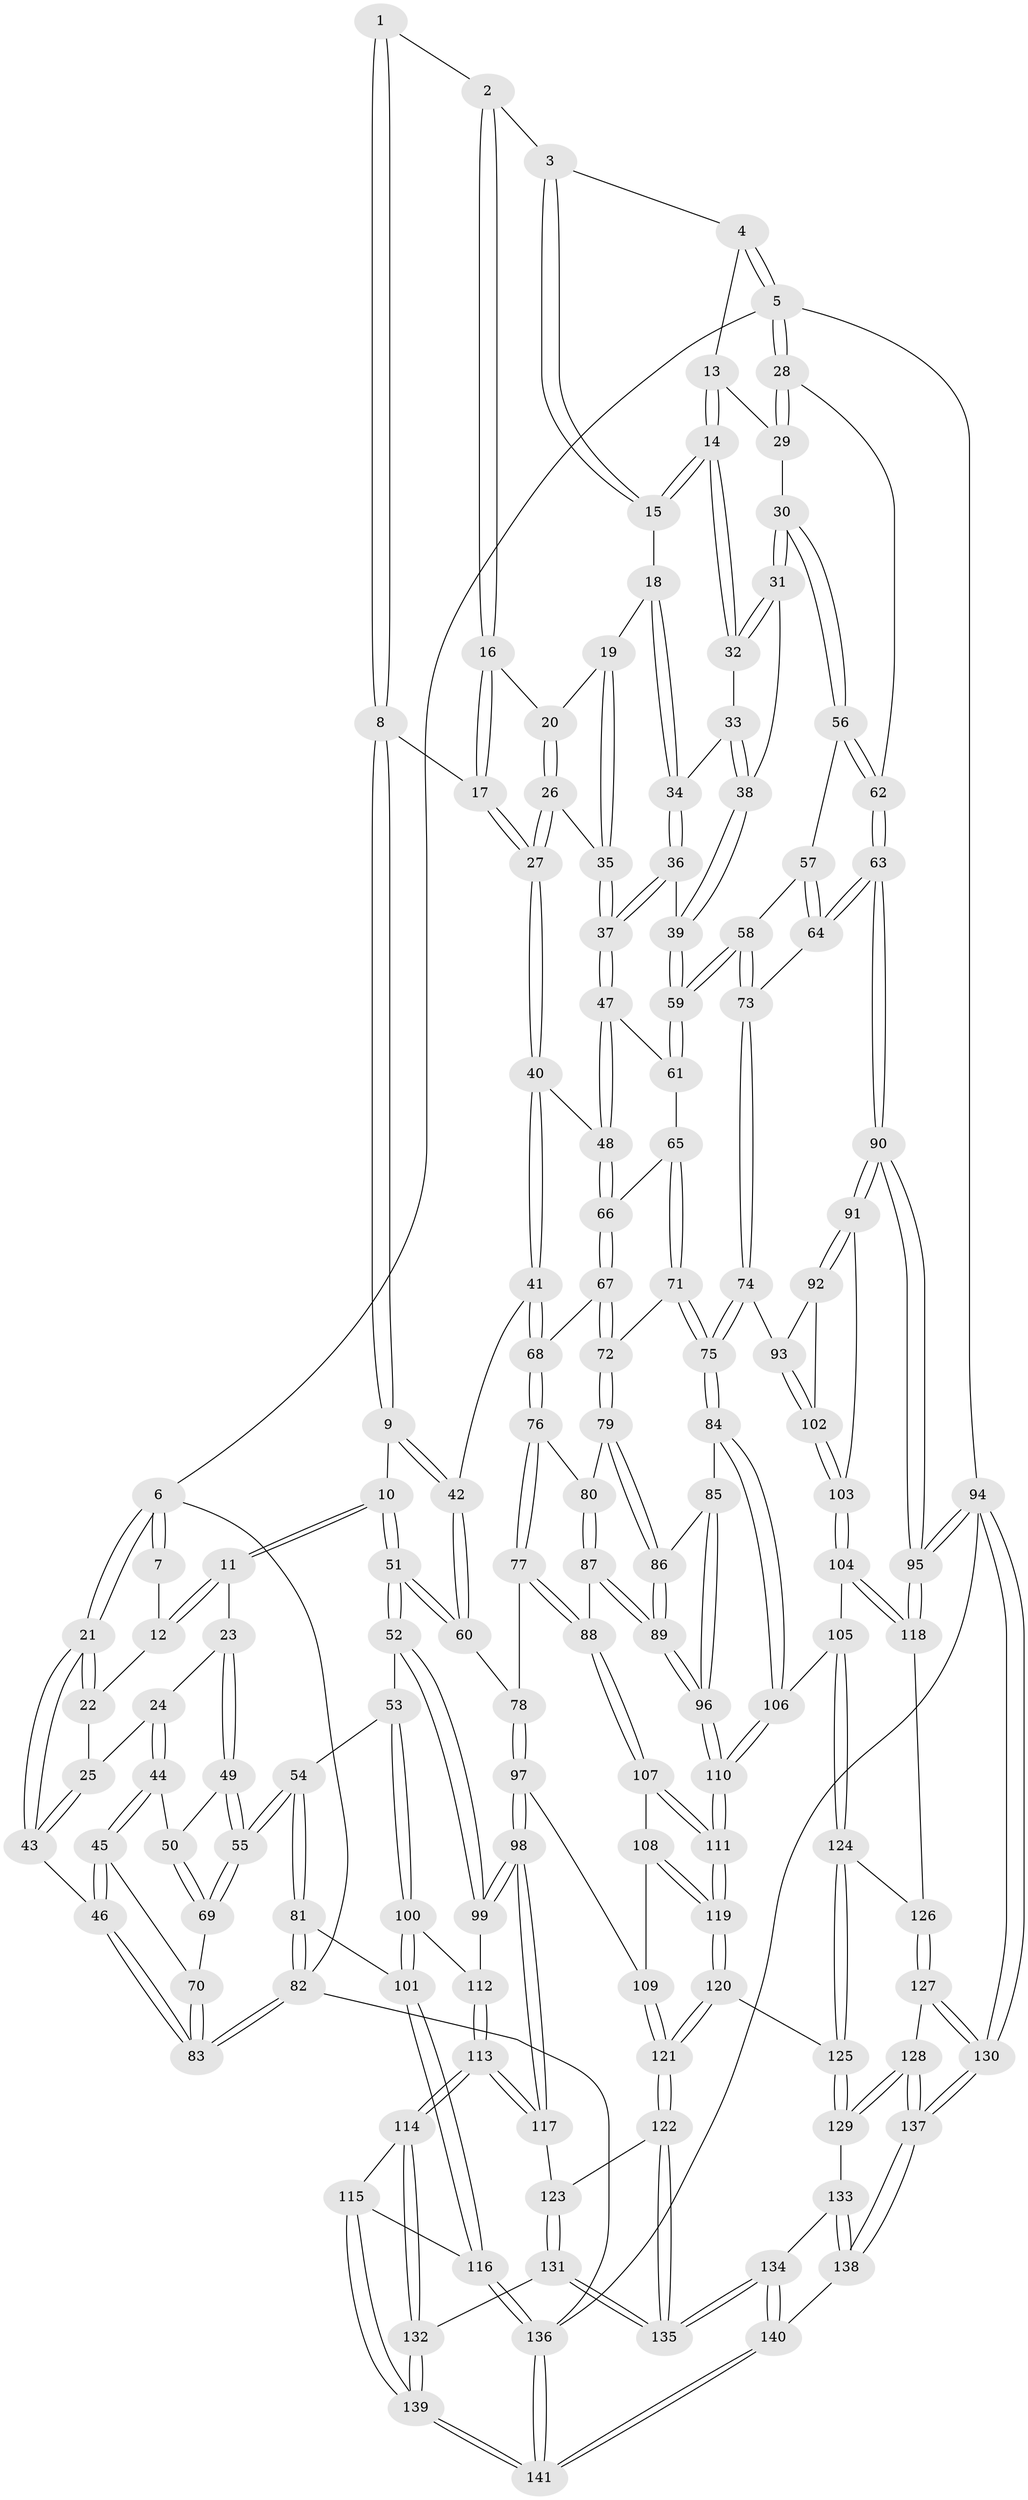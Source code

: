 // Generated by graph-tools (version 1.1) at 2025/16/03/09/25 04:16:56]
// undirected, 141 vertices, 349 edges
graph export_dot {
graph [start="1"]
  node [color=gray90,style=filled];
  1 [pos="+0.38187111346611163+0"];
  2 [pos="+0.5545202869491929+0"];
  3 [pos="+0.6879470859581137+0"];
  4 [pos="+0.9813493897682611+0"];
  5 [pos="+1+0"];
  6 [pos="+0+0"];
  7 [pos="+0.21986221533242725+0"];
  8 [pos="+0.36047527131178864+0.14657393252678247"];
  9 [pos="+0.31198632676491356+0.17471756695657176"];
  10 [pos="+0.2734046761899699+0.18071893398393885"];
  11 [pos="+0.24203402348998743+0.1659097723210643"];
  12 [pos="+0.20700383061557687+0"];
  13 [pos="+0.8647663333841006+0.07762273072291921"];
  14 [pos="+0.8314924625187509+0.10288010073919876"];
  15 [pos="+0.7614984390915632+0.10791362151500891"];
  16 [pos="+0.5641664053869784+0"];
  17 [pos="+0.44727442716463683+0.15163694158153662"];
  18 [pos="+0.73896343405356+0.11403578788214895"];
  19 [pos="+0.6976458598741028+0.11500993461701693"];
  20 [pos="+0.6299422548290423+0.0691897238836108"];
  21 [pos="+0+0"];
  22 [pos="+0.1004942717460595+0.08685229235246349"];
  23 [pos="+0.1573093008356187+0.18862160537133066"];
  24 [pos="+0.10755435688395651+0.17863026992084505"];
  25 [pos="+0.10634314614960103+0.17550517621279657"];
  26 [pos="+0.5465977744678224+0.19978211585240738"];
  27 [pos="+0.5202934369330914+0.21856653698420528"];
  28 [pos="+1+0.20120031987514575"];
  29 [pos="+0.8923040425612824+0.1019925140830994"];
  30 [pos="+0.9564428635189326+0.2448007452186736"];
  31 [pos="+0.8950828393102211+0.2315531856184764"];
  32 [pos="+0.8298730067031638+0.16280639698297594"];
  33 [pos="+0.8180820637528987+0.19370970555282024"];
  34 [pos="+0.7576567295562502+0.2170633945604877"];
  35 [pos="+0.6779569719759649+0.2144654170265982"];
  36 [pos="+0.7365454326517274+0.25168600432160326"];
  37 [pos="+0.7007620895561751+0.26678049912809115"];
  38 [pos="+0.825276251786392+0.2547988971166006"];
  39 [pos="+0.8194882202806999+0.26812134569967244"];
  40 [pos="+0.5196131401095414+0.26639789275920445"];
  41 [pos="+0.4958272038199616+0.3127033093909577"];
  42 [pos="+0.4384249967690084+0.3469965117105358"];
  43 [pos="+0+0"];
  44 [pos="+0.0076169864435081435+0.2362852044576833"];
  45 [pos="+0+0.25187673209775246"];
  46 [pos="+0+0.2512735689972892"];
  47 [pos="+0.6934085548020665+0.28856829540064993"];
  48 [pos="+0.6788934372914517+0.30531038401109745"];
  49 [pos="+0.15470404072440383+0.22124539605255122"];
  50 [pos="+0.09168218946702861+0.33385976813942336"];
  51 [pos="+0.2650966285571294+0.43480699363733105"];
  52 [pos="+0.25845130844532443+0.4407155442278188"];
  53 [pos="+0.2098197343786372+0.4359104925060775"];
  54 [pos="+0.20003641374795886+0.4337112834133896"];
  55 [pos="+0.18201025884000274+0.4174878128136622"];
  56 [pos="+0.9774990836847716+0.2630755649403689"];
  57 [pos="+0.9615717295323514+0.28187797939044723"];
  58 [pos="+0.8541770294805465+0.33999642960419874"];
  59 [pos="+0.837952222300354+0.32962791842743117"];
  60 [pos="+0.40145630769641255+0.3984548033931099"];
  61 [pos="+0.7965895174606913+0.3372256125347092"];
  62 [pos="+1+0.21589909512810138"];
  63 [pos="+1+0.5200734990028293"];
  64 [pos="+0.9593373149635372+0.4275575076038486"];
  65 [pos="+0.770652344054545+0.3672467452377401"];
  66 [pos="+0.6785974238650497+0.30885504662877994"];
  67 [pos="+0.6705782450206289+0.3702403115964192"];
  68 [pos="+0.5808683512261676+0.39638575065960324"];
  69 [pos="+0.11174822793939561+0.38052548241219064"];
  70 [pos="+0.08228705821274819+0.38526903626663844"];
  71 [pos="+0.7426099490571296+0.40986131580974344"];
  72 [pos="+0.6957588460343016+0.40586450016036313"];
  73 [pos="+0.8688896670503204+0.44708225029695625"];
  74 [pos="+0.8471846972953689+0.47932063104476463"];
  75 [pos="+0.8410448800197227+0.4819689987326957"];
  76 [pos="+0.5760708921366805+0.4306711142831881"];
  77 [pos="+0.5355252000586106+0.5045646892225744"];
  78 [pos="+0.4872431383299876+0.4982456767516191"];
  79 [pos="+0.6816821622550366+0.45571677625709467"];
  80 [pos="+0.6473333065310469+0.46410856257672634"];
  81 [pos="+0+0.6665821886461447"];
  82 [pos="+0+0.6630996543943075"];
  83 [pos="+0+0.5265910355158345"];
  84 [pos="+0.8214175300527305+0.5053562159480754"];
  85 [pos="+0.7322848112297572+0.5167933143206619"];
  86 [pos="+0.6918138777668946+0.4827398615502869"];
  87 [pos="+0.5981179887623287+0.5235014851031048"];
  88 [pos="+0.5368325969184728+0.5058992537278495"];
  89 [pos="+0.6306364038679352+0.5489947663834472"];
  90 [pos="+1+0.5695828376998726"];
  91 [pos="+1+0.5684819878945309"];
  92 [pos="+0.945925631286535+0.552543295542731"];
  93 [pos="+0.8613643469504951+0.4917664888231731"];
  94 [pos="+1+1"];
  95 [pos="+1+0.7381254116721063"];
  96 [pos="+0.6697356651328118+0.6270053690085793"];
  97 [pos="+0.3978364773722156+0.634438524419138"];
  98 [pos="+0.38478116653043276+0.6369583727223824"];
  99 [pos="+0.2771571214823918+0.5152114965906165"];
  100 [pos="+0.12301450806721978+0.6364021780675043"];
  101 [pos="+0+0.6775879909961222"];
  102 [pos="+0.8971259593831825+0.6228577389206073"];
  103 [pos="+0.8845923251512015+0.6522035027691736"];
  104 [pos="+0.8719098282440261+0.6691398408472887"];
  105 [pos="+0.8657832217545811+0.670325751764811"];
  106 [pos="+0.8115352482069581+0.5842557809964782"];
  107 [pos="+0.538624905899938+0.5308609069062642"];
  108 [pos="+0.5323556552432601+0.659462944375368"];
  109 [pos="+0.4779945196781015+0.6622776691306335"];
  110 [pos="+0.6709711291398985+0.6470409677582297"];
  111 [pos="+0.658227347032498+0.6854668066999271"];
  112 [pos="+0.19698948942523542+0.6427621279412886"];
  113 [pos="+0.2737629808159794+0.7877241120169527"];
  114 [pos="+0.19743897312536246+0.8495865998376372"];
  115 [pos="+0.19564654026619538+0.8505802784376858"];
  116 [pos="+0.15740789191495594+0.8630598132949979"];
  117 [pos="+0.30881405230662473+0.7790247039321503"];
  118 [pos="+1+0.7515887601455075"];
  119 [pos="+0.6517869551278667+0.7096094538201945"];
  120 [pos="+0.655688642406974+0.7207629638182204"];
  121 [pos="+0.47596806695576455+0.8522819759962295"];
  122 [pos="+0.47509498755345464+0.8533749082412032"];
  123 [pos="+0.3659682535448169+0.8138007138352097"];
  124 [pos="+0.7827071785968698+0.7710311447539949"];
  125 [pos="+0.7254760781689571+0.7823922345535081"];
  126 [pos="+0.8938089488825278+0.8313279393014479"];
  127 [pos="+0.9056136179925128+0.9478477861887583"];
  128 [pos="+0.7688136447807524+0.928978064027754"];
  129 [pos="+0.7174989022754912+0.8385521554101296"];
  130 [pos="+1+1"];
  131 [pos="+0.3544963823634232+0.9566582962641946"];
  132 [pos="+0.34794478541484297+0.9630494806842138"];
  133 [pos="+0.6587525656306689+0.898759686060589"];
  134 [pos="+0.5097292412511559+0.945569435769572"];
  135 [pos="+0.49758825419936553+0.9250875879261704"];
  136 [pos="+0+1"];
  137 [pos="+0.7142480718666386+1"];
  138 [pos="+0.6956583558070404+1"];
  139 [pos="+0.3325606631224942+1"];
  140 [pos="+0.5154784806550136+1"];
  141 [pos="+0.3574003753251112+1"];
  1 -- 2;
  1 -- 8;
  1 -- 8;
  2 -- 3;
  2 -- 16;
  2 -- 16;
  3 -- 4;
  3 -- 15;
  3 -- 15;
  4 -- 5;
  4 -- 5;
  4 -- 13;
  5 -- 6;
  5 -- 28;
  5 -- 28;
  5 -- 94;
  6 -- 7;
  6 -- 7;
  6 -- 21;
  6 -- 21;
  6 -- 82;
  7 -- 12;
  8 -- 9;
  8 -- 9;
  8 -- 17;
  9 -- 10;
  9 -- 42;
  9 -- 42;
  10 -- 11;
  10 -- 11;
  10 -- 51;
  10 -- 51;
  11 -- 12;
  11 -- 12;
  11 -- 23;
  12 -- 22;
  13 -- 14;
  13 -- 14;
  13 -- 29;
  14 -- 15;
  14 -- 15;
  14 -- 32;
  14 -- 32;
  15 -- 18;
  16 -- 17;
  16 -- 17;
  16 -- 20;
  17 -- 27;
  17 -- 27;
  18 -- 19;
  18 -- 34;
  18 -- 34;
  19 -- 20;
  19 -- 35;
  19 -- 35;
  20 -- 26;
  20 -- 26;
  21 -- 22;
  21 -- 22;
  21 -- 43;
  21 -- 43;
  22 -- 25;
  23 -- 24;
  23 -- 49;
  23 -- 49;
  24 -- 25;
  24 -- 44;
  24 -- 44;
  25 -- 43;
  25 -- 43;
  26 -- 27;
  26 -- 27;
  26 -- 35;
  27 -- 40;
  27 -- 40;
  28 -- 29;
  28 -- 29;
  28 -- 62;
  29 -- 30;
  30 -- 31;
  30 -- 31;
  30 -- 56;
  30 -- 56;
  31 -- 32;
  31 -- 32;
  31 -- 38;
  32 -- 33;
  33 -- 34;
  33 -- 38;
  33 -- 38;
  34 -- 36;
  34 -- 36;
  35 -- 37;
  35 -- 37;
  36 -- 37;
  36 -- 37;
  36 -- 39;
  37 -- 47;
  37 -- 47;
  38 -- 39;
  38 -- 39;
  39 -- 59;
  39 -- 59;
  40 -- 41;
  40 -- 41;
  40 -- 48;
  41 -- 42;
  41 -- 68;
  41 -- 68;
  42 -- 60;
  42 -- 60;
  43 -- 46;
  44 -- 45;
  44 -- 45;
  44 -- 50;
  45 -- 46;
  45 -- 46;
  45 -- 70;
  46 -- 83;
  46 -- 83;
  47 -- 48;
  47 -- 48;
  47 -- 61;
  48 -- 66;
  48 -- 66;
  49 -- 50;
  49 -- 55;
  49 -- 55;
  50 -- 69;
  50 -- 69;
  51 -- 52;
  51 -- 52;
  51 -- 60;
  51 -- 60;
  52 -- 53;
  52 -- 99;
  52 -- 99;
  53 -- 54;
  53 -- 100;
  53 -- 100;
  54 -- 55;
  54 -- 55;
  54 -- 81;
  54 -- 81;
  55 -- 69;
  55 -- 69;
  56 -- 57;
  56 -- 62;
  56 -- 62;
  57 -- 58;
  57 -- 64;
  57 -- 64;
  58 -- 59;
  58 -- 59;
  58 -- 73;
  58 -- 73;
  59 -- 61;
  59 -- 61;
  60 -- 78;
  61 -- 65;
  62 -- 63;
  62 -- 63;
  63 -- 64;
  63 -- 64;
  63 -- 90;
  63 -- 90;
  64 -- 73;
  65 -- 66;
  65 -- 71;
  65 -- 71;
  66 -- 67;
  66 -- 67;
  67 -- 68;
  67 -- 72;
  67 -- 72;
  68 -- 76;
  68 -- 76;
  69 -- 70;
  70 -- 83;
  70 -- 83;
  71 -- 72;
  71 -- 75;
  71 -- 75;
  72 -- 79;
  72 -- 79;
  73 -- 74;
  73 -- 74;
  74 -- 75;
  74 -- 75;
  74 -- 93;
  75 -- 84;
  75 -- 84;
  76 -- 77;
  76 -- 77;
  76 -- 80;
  77 -- 78;
  77 -- 88;
  77 -- 88;
  78 -- 97;
  78 -- 97;
  79 -- 80;
  79 -- 86;
  79 -- 86;
  80 -- 87;
  80 -- 87;
  81 -- 82;
  81 -- 82;
  81 -- 101;
  82 -- 83;
  82 -- 83;
  82 -- 136;
  84 -- 85;
  84 -- 106;
  84 -- 106;
  85 -- 86;
  85 -- 96;
  85 -- 96;
  86 -- 89;
  86 -- 89;
  87 -- 88;
  87 -- 89;
  87 -- 89;
  88 -- 107;
  88 -- 107;
  89 -- 96;
  89 -- 96;
  90 -- 91;
  90 -- 91;
  90 -- 95;
  90 -- 95;
  91 -- 92;
  91 -- 92;
  91 -- 103;
  92 -- 93;
  92 -- 102;
  93 -- 102;
  93 -- 102;
  94 -- 95;
  94 -- 95;
  94 -- 130;
  94 -- 130;
  94 -- 136;
  95 -- 118;
  95 -- 118;
  96 -- 110;
  96 -- 110;
  97 -- 98;
  97 -- 98;
  97 -- 109;
  98 -- 99;
  98 -- 99;
  98 -- 117;
  98 -- 117;
  99 -- 112;
  100 -- 101;
  100 -- 101;
  100 -- 112;
  101 -- 116;
  101 -- 116;
  102 -- 103;
  102 -- 103;
  103 -- 104;
  103 -- 104;
  104 -- 105;
  104 -- 118;
  104 -- 118;
  105 -- 106;
  105 -- 124;
  105 -- 124;
  106 -- 110;
  106 -- 110;
  107 -- 108;
  107 -- 111;
  107 -- 111;
  108 -- 109;
  108 -- 119;
  108 -- 119;
  109 -- 121;
  109 -- 121;
  110 -- 111;
  110 -- 111;
  111 -- 119;
  111 -- 119;
  112 -- 113;
  112 -- 113;
  113 -- 114;
  113 -- 114;
  113 -- 117;
  113 -- 117;
  114 -- 115;
  114 -- 132;
  114 -- 132;
  115 -- 116;
  115 -- 139;
  115 -- 139;
  116 -- 136;
  116 -- 136;
  117 -- 123;
  118 -- 126;
  119 -- 120;
  119 -- 120;
  120 -- 121;
  120 -- 121;
  120 -- 125;
  121 -- 122;
  121 -- 122;
  122 -- 123;
  122 -- 135;
  122 -- 135;
  123 -- 131;
  123 -- 131;
  124 -- 125;
  124 -- 125;
  124 -- 126;
  125 -- 129;
  125 -- 129;
  126 -- 127;
  126 -- 127;
  127 -- 128;
  127 -- 130;
  127 -- 130;
  128 -- 129;
  128 -- 129;
  128 -- 137;
  128 -- 137;
  129 -- 133;
  130 -- 137;
  130 -- 137;
  131 -- 132;
  131 -- 135;
  131 -- 135;
  132 -- 139;
  132 -- 139;
  133 -- 134;
  133 -- 138;
  133 -- 138;
  134 -- 135;
  134 -- 135;
  134 -- 140;
  134 -- 140;
  136 -- 141;
  136 -- 141;
  137 -- 138;
  137 -- 138;
  138 -- 140;
  139 -- 141;
  139 -- 141;
  140 -- 141;
  140 -- 141;
}
